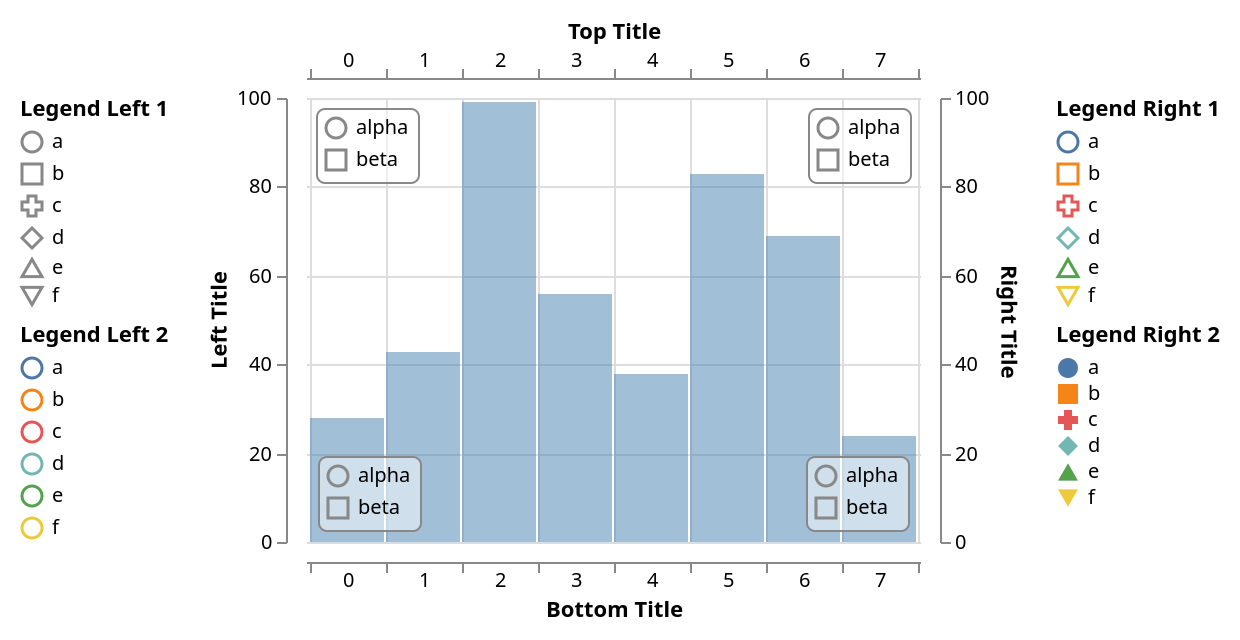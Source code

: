 {
  "$schema": "https://vega.github.io/schema/vega/v3.0.json",
  "width": 600,
  "height": 300,
  "padding": 10,
  "autosize": "fit",

  "config": {
    "axisBand": {
      "bandPosition": 1,
      "labelPadding": -1,
      "tickExtra": true,
      "tickOffset": 0
    }
  },

  "signals": [
    {
      "name": "active",
      "value": null,
      "on": [
        {
          "events": {"marktype": "rect", "type": "mouseover"},
          "update": "datum"
        },
        {
          "events": {"marktype": "rect", "type": "mouseout"},
          "update": "null"
        }
      ]
    }
  ],

  "data": [
    {
      "name": "values",
      "values": [
        {"x": 0,  "y": 28},
        {"x": 1,  "y": 43},
        {"x": 2,  "y": 99},
        {"x": 3,  "y": 56},
        {"x": 4,  "y": 38},
        {"x": 5,  "y": 83},
        {"x": 6,  "y": 69},
        {"x": 7,  "y": 24}
      ]
    }
  ],

  "scales": [
    {
      "name": "xscale",
      "type": "band",
      "range": [0, {"signal": "width"}],
      "round": true,
      "domain": {"data": "values", "field": "x"}
    },
    {
      "name": "yscale",
      "type": "linear",
      "range": [{"signal": "height"}, 0],
      "round": true,
      "domain": {"data": "values", "field": "y"},
      "zero": true,
      "nice": true
    },
    {
      "name": "shapeScale",
      "type": "ordinal",
      "domain": ["a", "b", "c", "d", "e", "f"],
      "range": ["circle", "square", "cross", "diamond", "triangle-up", "triangle-down"]
    },
    {
      "name": "colorScale",
      "type": "ordinal",
      "domain": ["a", "b", "c", "d", "e", "f"],
      "range": "category"
    },
    {
      "name": "innerScale",
      "type": "ordinal",
      "domain": ["alpha", "beta"],
      "range": ["circle", "square"]
    }
  ],

  "axes": [
    {
      "scale": "yscale",
      "orient": "left",
      "tickCount": 5,
      "grid": false,
      "domain": true,
      "title": "Left Title",
      "offset": 10
    },
    {
      "scale": "yscale",
      "orient": "right",
      "tickCount": 5,
      "grid": true,
      "domain": true,
      "title": "Right Title",
      "offset": 10
    },
    {
      "scale": "xscale",
      "orient": "top",
      "grid": false,
      "domain": true,
      "title": "Top Title",
      "offset": 10
    },
    {
      "scale": "xscale",
      "orient": "bottom",
      "grid": true,
      "domain": true,
      "title": "Bottom Title",
      "offset": 10
    }
  ],

  "legends": [
    {
      "shape": "shapeScale",
      "stroke": "colorScale",
      "title": "Legend Right 1"
    },
    {
      "shape": "shapeScale",
      "fill": "colorScale",
      "orient": "right",
      "title": "Legend Right 2"
    },
    {
      "shape": "shapeScale",
      "orient": "left",
      "title": "Legend Left 1"
    },
    {
      "stroke": "colorScale",
      "orient": "left",
      "title": "Legend Left 2"
    },
    {
      "shape": "innerScale",
      "orient": "top-left",
      "offset": 5,
      "padding": 4,
      "encode": {
        "legend": {
          "enter": {
            "fill": {"value": "#fff"},
            "fillOpacity": {"value": 0.5},
            "stroke": {"value": "#888"},
            "cornerRadius": {"value": 4}
          }
        }
      }
    },
    {
      "shape": "innerScale",
      "orient": "top-right",
      "offset": 5,
      "padding": 4,
      "encode": {
        "legend": {
          "enter": {
            "fill": {"value": "#fff"},
            "fillOpacity": {"value": 0.5},
            "stroke": {"value": "#888"},
            "cornerRadius": {"value": 4}
          }
        }
      }
    },
    {
      "shape": "innerScale",
      "orient": "bottom-left",
      "offset": 6,
      "padding": 4,
      "encode": {
        "legend": {
          "enter": {
            "fill": {"value": "#fff"},
            "fillOpacity": {"value": 0.5},
            "stroke": {"value": "#888"},
            "cornerRadius": {"value": 4}
          }
        }
      }
    },
    {
      "shape": "innerScale",
      "orient": "bottom-right",
      "offset": 6,
      "padding": 4,
      "encode": {
        "legend": {
          "interactive": true,
          "enter": {
            "fill": {"value": "#fff"},
            "fillOpacity": {"value": 0.5},
            "stroke": {"value": "#888"},
            "cornerRadius": {"value": 4}
          },
          "update": {
            "stroke": {"value": "#888"}
          },
          "hover": {
            "stroke": {"value": "#f8f"}
          }
        }
      }
    }
  ],

  "marks": [
    {
      "type": "rect",
      "from": {"data": "values"},
      "encode": {
        "update": {
          "x": {"scale": "xscale", "field": "x"},
          "width": {"scale": "xscale", "band": 1, "offset": -1},
          "y": {"scale": "yscale", "field": "y"},
          "y2": {"scale": "yscale", "value": 0},
          "fill": {"value": "steelblue"},
          "fillOpacity": {"value": 0.5},
          "stroke": {"color": {
            "l": {"value": 50},
            "a": {"value": 100},
            "b": {"value": -20}
          }},
          "strokeWidth": [
            {"test": "datum===active", "value": 5},
            {"value": 0}
          ]
        }
      }
    }
  ]
}